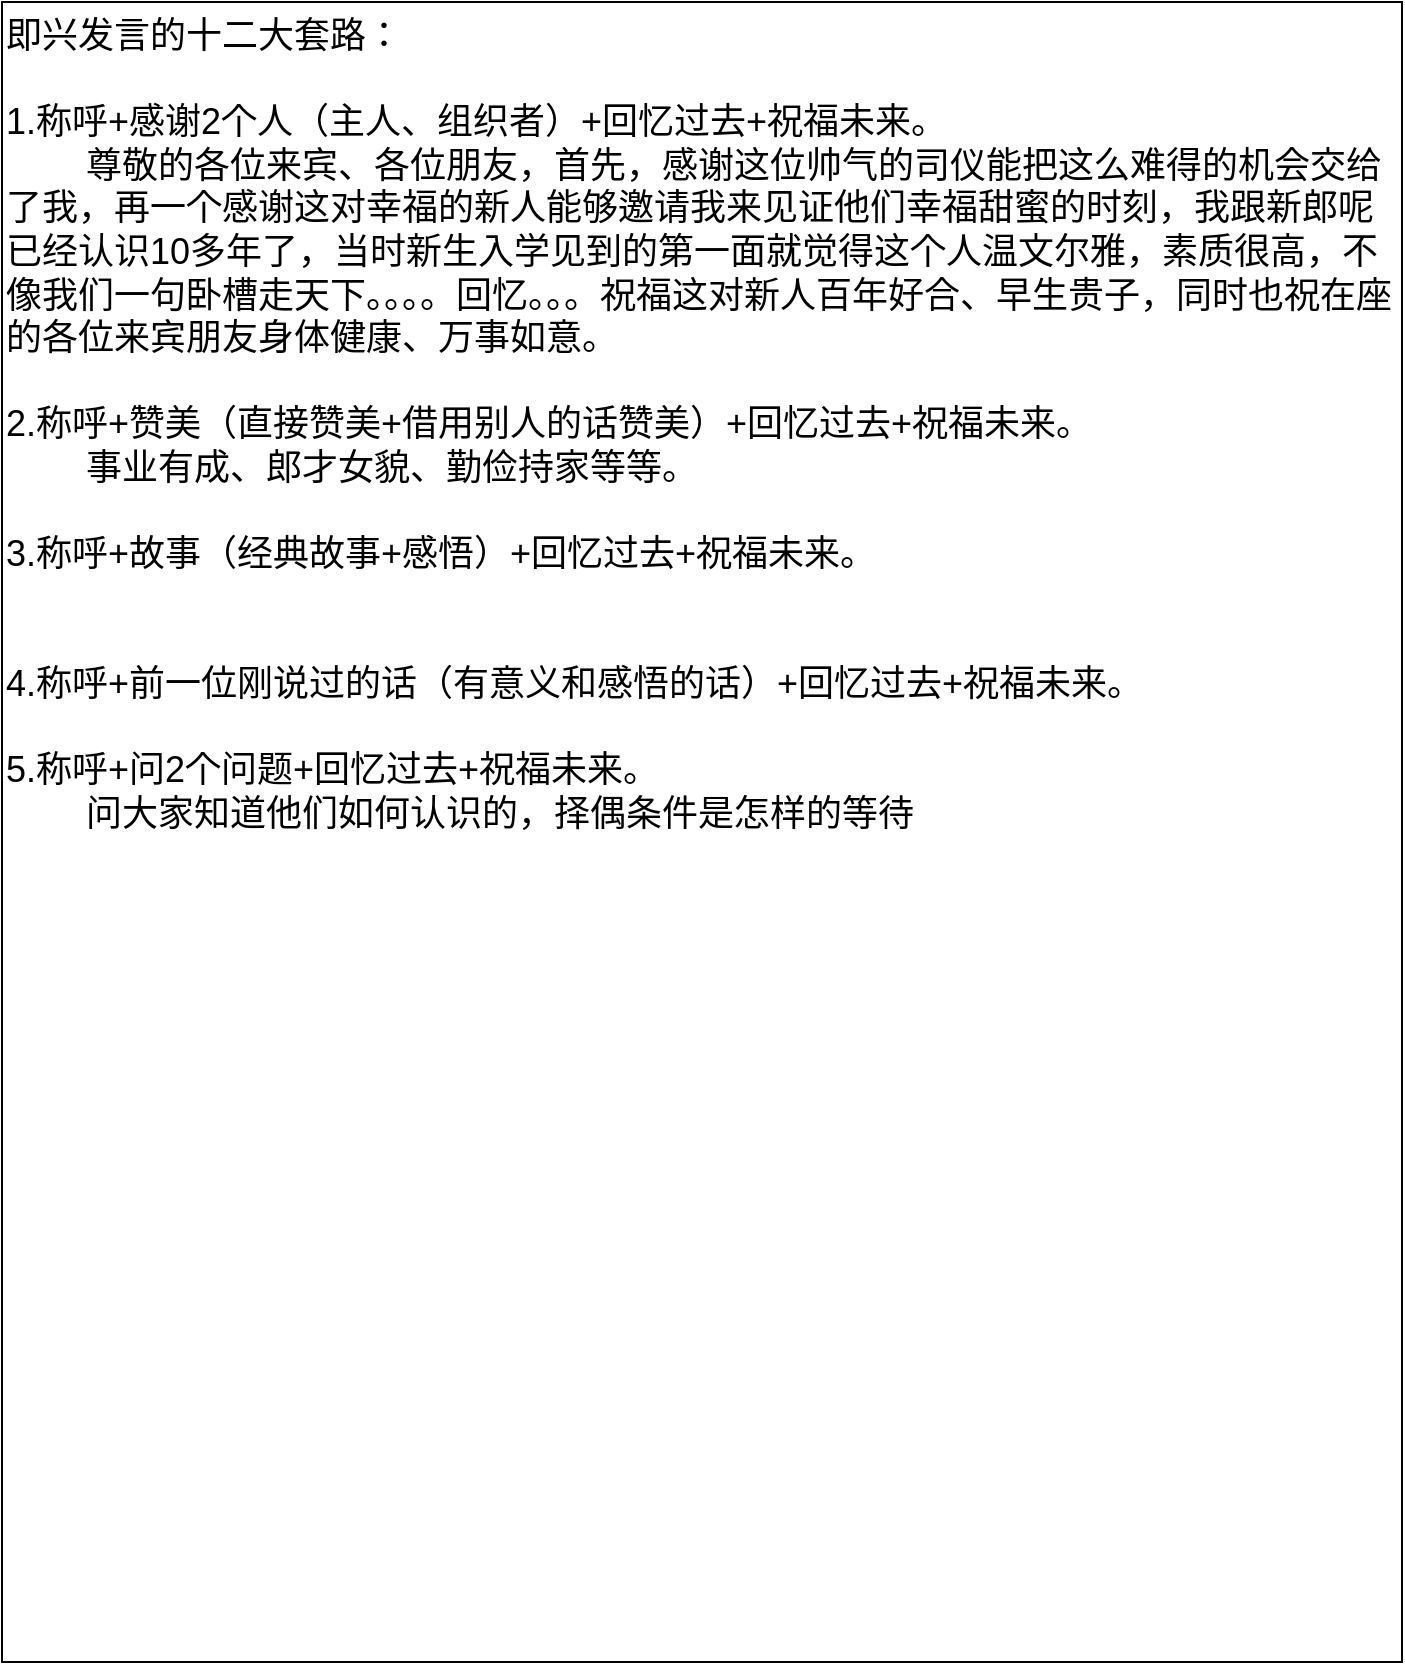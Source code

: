 <mxfile version="22.1.15" type="github">
  <diagram name="第 1 页" id="cnIUandqyFZ5Glk0gNJO">
    <mxGraphModel dx="1046" dy="412" grid="1" gridSize="10" guides="1" tooltips="1" connect="1" arrows="1" fold="1" page="1" pageScale="1" pageWidth="827" pageHeight="1169" math="0" shadow="0">
      <root>
        <mxCell id="0" />
        <mxCell id="1" parent="0" />
        <mxCell id="VJTlfqrWW2QYB_PkbTW--1" value="即兴发言的十二大套路：&lt;br&gt;&lt;br&gt;1.称呼+感谢2个人（主人、组织者）+回忆过去+祝福未来。&lt;br&gt;&lt;span style=&quot;white-space: pre;&quot;&gt;&#x9;&lt;/span&gt;尊敬的各位来宾、各位朋友，首先，感谢这位帅气的司仪能把这么难得的机会交给了我，再一个感谢这对幸福的新人能够邀请我来见证他们幸福甜蜜的时刻，我跟新郎呢已经认识10多年了，当时新生入学见到的第一面就觉得这个人温文尔雅，素质很高，不像我们一句卧槽走天下。。。。回忆。。。祝福这对新人百年好合、早生贵子，同时也祝在座的各位来宾朋友身体健康、万事如意。&lt;br&gt;&lt;br&gt;2.称呼+赞美（直接赞美+借用别人的话赞美）+回忆过去+祝福未来。&lt;br&gt;&lt;span style=&quot;white-space: pre;&quot;&gt;&#x9;&lt;/span&gt;事业有成、郎才女貌、勤俭持家等等。&lt;br&gt;&lt;br&gt;3.称呼+故事（经典故事+感悟）+回忆过去+祝福未来。&lt;br&gt;&lt;span style=&quot;white-space: pre;&quot;&gt;&#x9;&lt;/span&gt;&lt;br&gt;&lt;br&gt;4.称呼+前一位刚说过的话（有意义和感悟的话）+回忆过去+祝福未来。&lt;br&gt;&lt;br&gt;5.称呼+问2个问题+回忆过去+祝福未来。&lt;br&gt;&lt;span style=&quot;white-space: pre;&quot;&gt;&#x9;&lt;/span&gt;问大家知道他们如何认识的，择偶条件是怎样的等待" style="rounded=0;whiteSpace=wrap;html=1;fontSize=18;align=left;verticalAlign=top;" vertex="1" parent="1">
          <mxGeometry x="60" y="20" width="700" height="830" as="geometry" />
        </mxCell>
      </root>
    </mxGraphModel>
  </diagram>
</mxfile>
